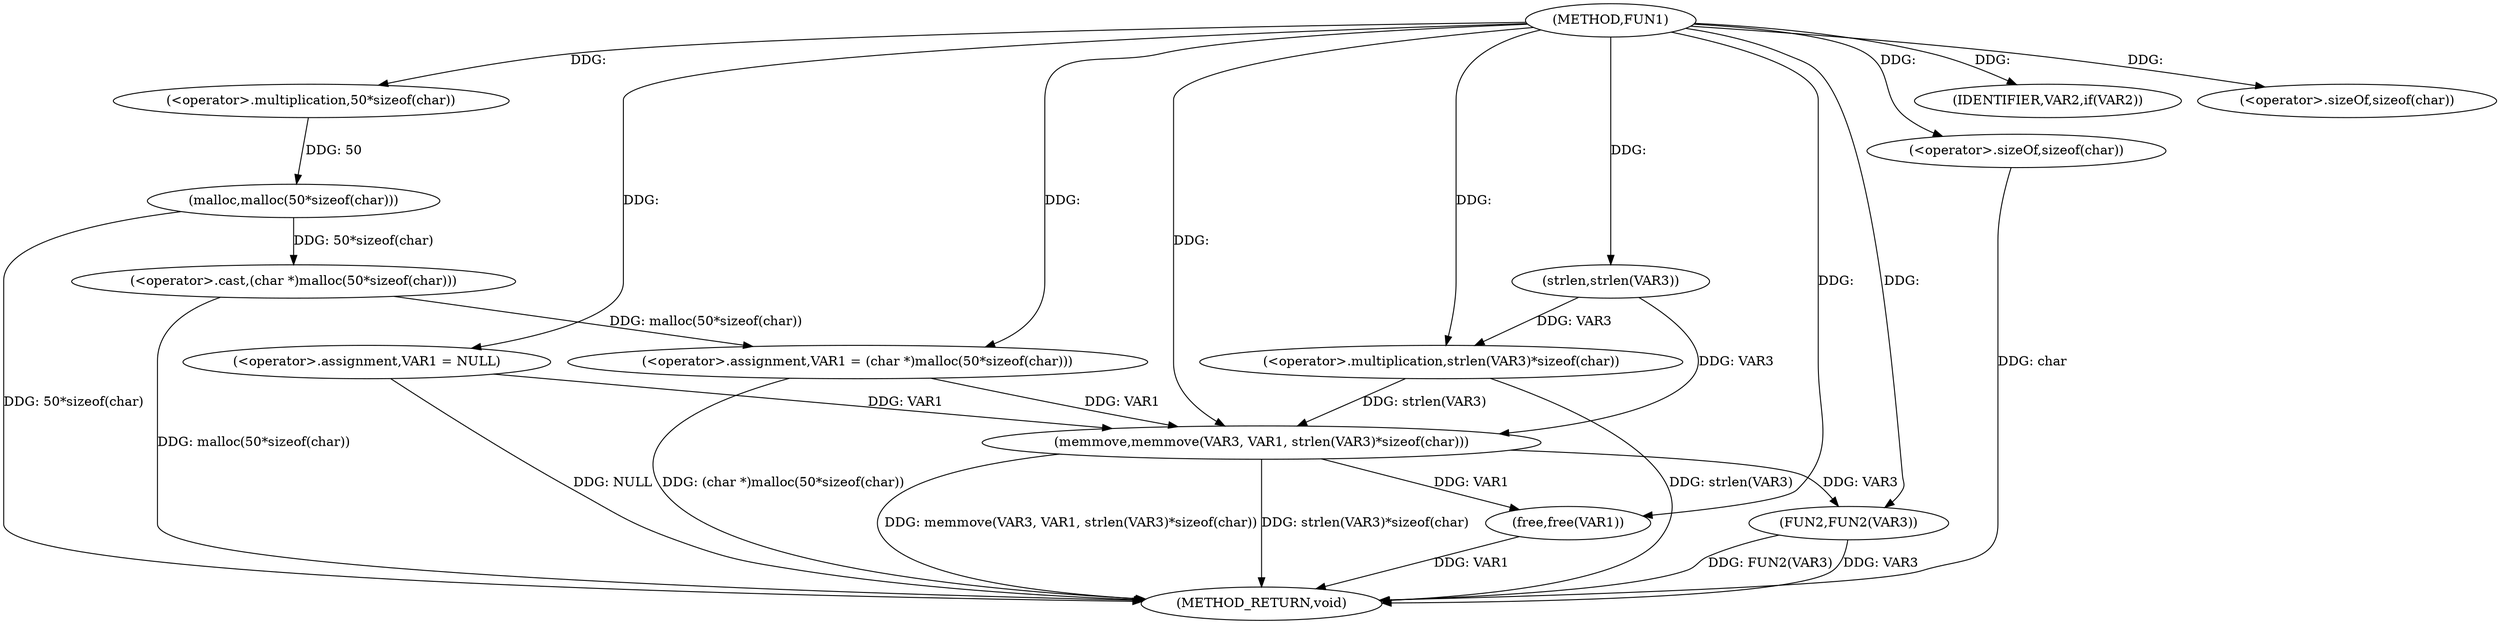 digraph FUN1 {  
"1000100" [label = "(METHOD,FUN1)" ]
"1000132" [label = "(METHOD_RETURN,void)" ]
"1000103" [label = "(<operator>.assignment,VAR1 = NULL)" ]
"1000107" [label = "(IDENTIFIER,VAR2,if(VAR2))" ]
"1000109" [label = "(<operator>.assignment,VAR1 = (char *)malloc(50*sizeof(char)))" ]
"1000111" [label = "(<operator>.cast,(char *)malloc(50*sizeof(char)))" ]
"1000113" [label = "(malloc,malloc(50*sizeof(char)))" ]
"1000114" [label = "(<operator>.multiplication,50*sizeof(char))" ]
"1000116" [label = "(<operator>.sizeOf,sizeof(char))" ]
"1000120" [label = "(memmove,memmove(VAR3, VAR1, strlen(VAR3)*sizeof(char)))" ]
"1000123" [label = "(<operator>.multiplication,strlen(VAR3)*sizeof(char))" ]
"1000124" [label = "(strlen,strlen(VAR3))" ]
"1000126" [label = "(<operator>.sizeOf,sizeof(char))" ]
"1000128" [label = "(FUN2,FUN2(VAR3))" ]
"1000130" [label = "(free,free(VAR1))" ]
  "1000103" -> "1000132"  [ label = "DDG: NULL"] 
  "1000113" -> "1000132"  [ label = "DDG: 50*sizeof(char)"] 
  "1000120" -> "1000132"  [ label = "DDG: strlen(VAR3)*sizeof(char)"] 
  "1000126" -> "1000132"  [ label = "DDG: char"] 
  "1000128" -> "1000132"  [ label = "DDG: FUN2(VAR3)"] 
  "1000109" -> "1000132"  [ label = "DDG: (char *)malloc(50*sizeof(char))"] 
  "1000128" -> "1000132"  [ label = "DDG: VAR3"] 
  "1000111" -> "1000132"  [ label = "DDG: malloc(50*sizeof(char))"] 
  "1000120" -> "1000132"  [ label = "DDG: memmove(VAR3, VAR1, strlen(VAR3)*sizeof(char))"] 
  "1000130" -> "1000132"  [ label = "DDG: VAR1"] 
  "1000123" -> "1000132"  [ label = "DDG: strlen(VAR3)"] 
  "1000100" -> "1000103"  [ label = "DDG: "] 
  "1000100" -> "1000107"  [ label = "DDG: "] 
  "1000111" -> "1000109"  [ label = "DDG: malloc(50*sizeof(char))"] 
  "1000100" -> "1000109"  [ label = "DDG: "] 
  "1000113" -> "1000111"  [ label = "DDG: 50*sizeof(char)"] 
  "1000114" -> "1000113"  [ label = "DDG: 50"] 
  "1000100" -> "1000114"  [ label = "DDG: "] 
  "1000100" -> "1000116"  [ label = "DDG: "] 
  "1000124" -> "1000120"  [ label = "DDG: VAR3"] 
  "1000100" -> "1000120"  [ label = "DDG: "] 
  "1000103" -> "1000120"  [ label = "DDG: VAR1"] 
  "1000109" -> "1000120"  [ label = "DDG: VAR1"] 
  "1000123" -> "1000120"  [ label = "DDG: strlen(VAR3)"] 
  "1000124" -> "1000123"  [ label = "DDG: VAR3"] 
  "1000100" -> "1000124"  [ label = "DDG: "] 
  "1000100" -> "1000123"  [ label = "DDG: "] 
  "1000100" -> "1000126"  [ label = "DDG: "] 
  "1000120" -> "1000128"  [ label = "DDG: VAR3"] 
  "1000100" -> "1000128"  [ label = "DDG: "] 
  "1000120" -> "1000130"  [ label = "DDG: VAR1"] 
  "1000100" -> "1000130"  [ label = "DDG: "] 
}
